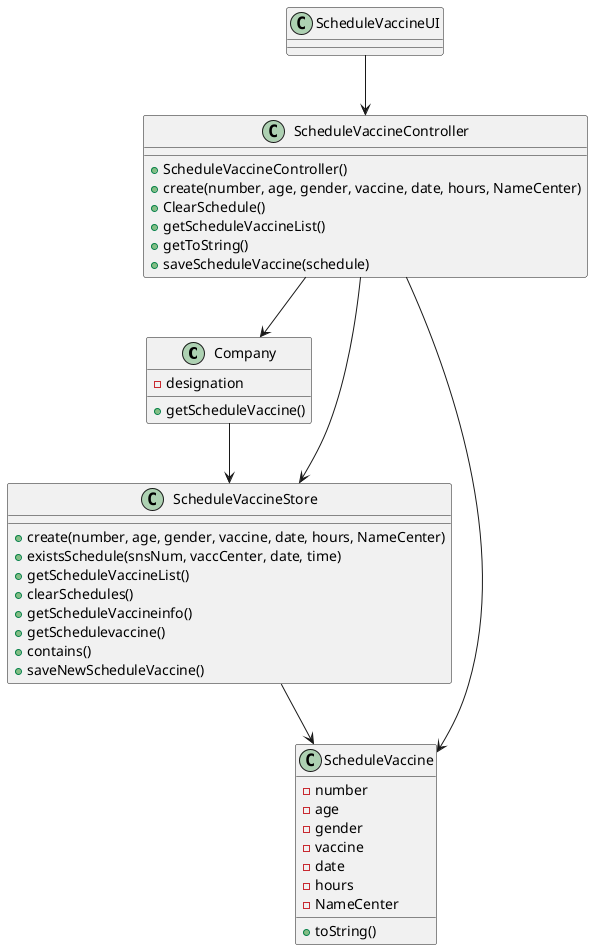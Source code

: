 @startuml
'https://plantuml.com/class-diagram


class Company{
-designation

+getScheduleVaccine()
}

class ScheduleVaccineUI {
}

class ScheduleVaccineController {
+ScheduleVaccineController()
+create(number, age, gender, vaccine, date, hours, NameCenter)
+ClearSchedule()
+getScheduleVaccineList()
+getToString()
+saveScheduleVaccine(schedule)
}

class ScheduleVaccineStore {
+create(number, age, gender, vaccine, date, hours, NameCenter)
+existsSchedule(snsNum, vaccCenter, date, time)
+getScheduleVaccineList()
+clearSchedules()
+getScheduleVaccineinfo()
+getSchedulevaccine()
+contains()
+saveNewScheduleVaccine()
}

class ScheduleVaccine {
-number
-age
-gender
-vaccine
-date
-hours
-NameCenter

+toString()
}

ScheduleVaccineUI  --> ScheduleVaccineController
ScheduleVaccineController --> Company
Company --> ScheduleVaccineStore
ScheduleVaccineStore --> ScheduleVaccine
ScheduleVaccineController --> ScheduleVaccine
ScheduleVaccineController --> ScheduleVaccineStore

@enduml
